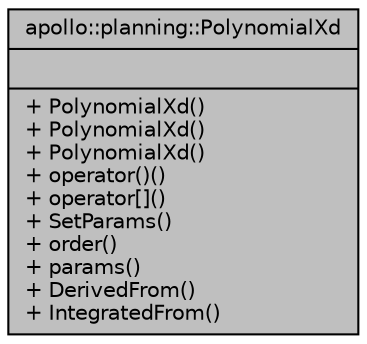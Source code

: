 digraph "apollo::planning::PolynomialXd"
{
  edge [fontname="Helvetica",fontsize="10",labelfontname="Helvetica",labelfontsize="10"];
  node [fontname="Helvetica",fontsize="10",shape=record];
  Node1 [label="{apollo::planning::PolynomialXd\n||+ PolynomialXd()\l+ PolynomialXd()\l+ PolynomialXd()\l+ operator()()\l+ operator[]()\l+ SetParams()\l+ order()\l+ params()\l+ DerivedFrom()\l+ IntegratedFrom()\l}",height=0.2,width=0.4,color="black", fillcolor="grey75", style="filled" fontcolor="black"];
}

